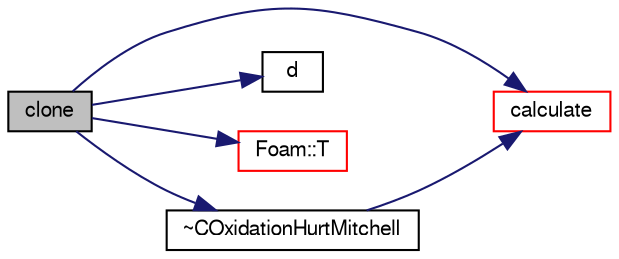 digraph "clone"
{
  bgcolor="transparent";
  edge [fontname="FreeSans",fontsize="10",labelfontname="FreeSans",labelfontsize="10"];
  node [fontname="FreeSans",fontsize="10",shape=record];
  rankdir="LR";
  Node99 [label="clone",height=0.2,width=0.4,color="black", fillcolor="grey75", style="filled", fontcolor="black"];
  Node99 -> Node100 [color="midnightblue",fontsize="10",style="solid",fontname="FreeSans"];
  Node100 [label="calculate",height=0.2,width=0.4,color="red",URL="$a23618.html#ab36dcb98739391d3c7b2a2e2a4f44be8",tooltip="Update surface reactions. "];
  Node99 -> Node188 [color="midnightblue",fontsize="10",style="solid",fontname="FreeSans"];
  Node188 [label="d",height=0.2,width=0.4,color="black",URL="$a38951.html#aa182a9055736468dd160f12649a01fd1"];
  Node99 -> Node178 [color="midnightblue",fontsize="10",style="solid",fontname="FreeSans"];
  Node178 [label="Foam::T",height=0.2,width=0.4,color="red",URL="$a21124.html#ae57fda0abb14bb0944947c463c6e09d4"];
  Node99 -> Node189 [color="midnightblue",fontsize="10",style="solid",fontname="FreeSans"];
  Node189 [label="~COxidationHurtMitchell",height=0.2,width=0.4,color="black",URL="$a23618.html#a4a112e58805fda36d2efc3eb5a2fa829",tooltip="Destructor. "];
  Node189 -> Node100 [color="midnightblue",fontsize="10",style="solid",fontname="FreeSans"];
}
